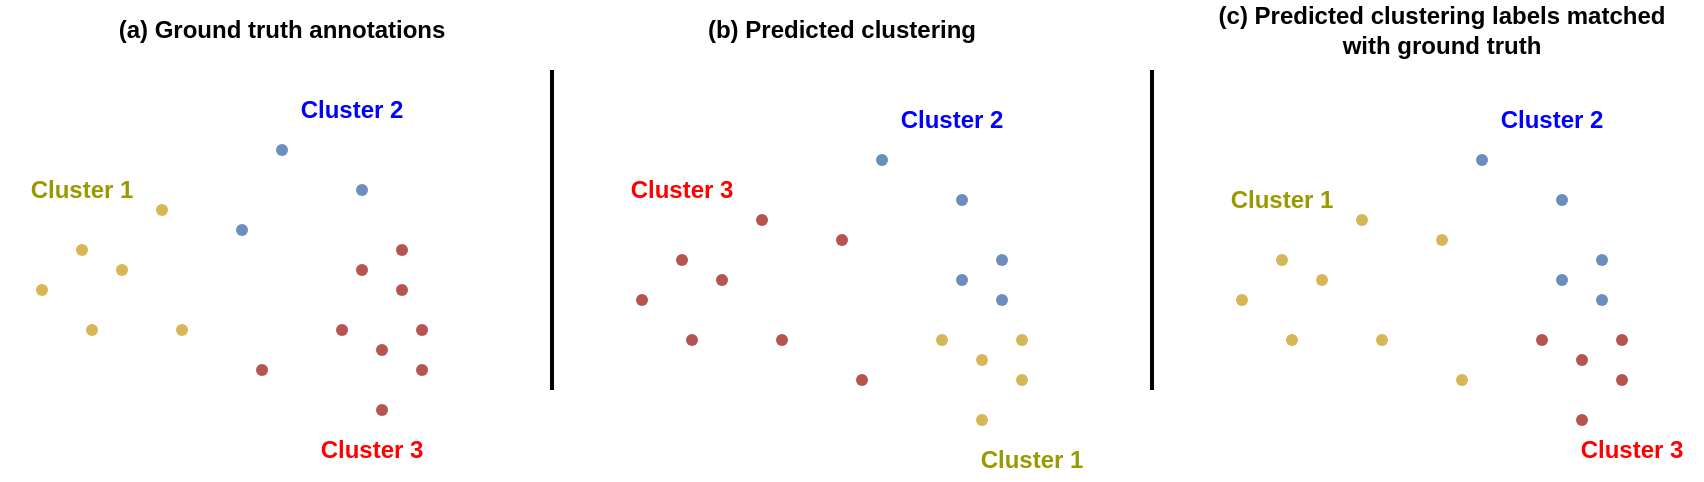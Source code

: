 <mxfile version="14.9.6" type="device"><diagram id="oo7R19J_sAeShell2L1U" name="Page-1"><mxGraphModel dx="1422" dy="820" grid="1" gridSize="10" guides="1" tooltips="1" connect="1" arrows="1" fold="1" page="1" pageScale="1" pageWidth="850" pageHeight="1100" math="0" shadow="0"><root><mxCell id="0"/><mxCell id="1" parent="0"/><mxCell id="maN4xuEDZcnSZMJTP3sS-1" value="" style="shape=waypoint;sketch=0;fillStyle=solid;size=6;pointerEvents=1;points=[];fillColor=#fff2cc;resizable=0;rotatable=0;perimeter=centerPerimeter;snapToPoint=1;strokeColor=#d6b656;" vertex="1" parent="1"><mxGeometry x="400" y="400" width="40" height="40" as="geometry"/></mxCell><mxCell id="maN4xuEDZcnSZMJTP3sS-2" value="" style="shape=waypoint;sketch=0;fillStyle=solid;size=6;pointerEvents=1;points=[];fillColor=#fff2cc;resizable=0;rotatable=0;perimeter=centerPerimeter;snapToPoint=1;strokeColor=#d6b656;" vertex="1" parent="1"><mxGeometry x="380" y="390" width="40" height="40" as="geometry"/></mxCell><mxCell id="maN4xuEDZcnSZMJTP3sS-3" value="" style="shape=waypoint;sketch=0;fillStyle=solid;size=6;pointerEvents=1;points=[];fillColor=#fff2cc;resizable=0;rotatable=0;perimeter=centerPerimeter;snapToPoint=1;strokeColor=#d6b656;" vertex="1" parent="1"><mxGeometry x="385" y="430" width="40" height="40" as="geometry"/></mxCell><mxCell id="maN4xuEDZcnSZMJTP3sS-4" value="" style="shape=waypoint;sketch=0;fillStyle=solid;size=6;pointerEvents=1;points=[];fillColor=#fff2cc;resizable=0;rotatable=0;perimeter=centerPerimeter;snapToPoint=1;strokeColor=#d6b656;" vertex="1" parent="1"><mxGeometry x="430" y="430" width="40" height="40" as="geometry"/></mxCell><mxCell id="maN4xuEDZcnSZMJTP3sS-5" value="" style="shape=waypoint;sketch=0;fillStyle=solid;size=6;pointerEvents=1;points=[];fillColor=#fff2cc;resizable=0;rotatable=0;perimeter=centerPerimeter;snapToPoint=1;strokeColor=#d6b656;" vertex="1" parent="1"><mxGeometry x="420" y="370" width="40" height="40" as="geometry"/></mxCell><mxCell id="maN4xuEDZcnSZMJTP3sS-6" value="" style="shape=waypoint;sketch=0;fillStyle=solid;size=6;pointerEvents=1;points=[];fillColor=#dae8fc;resizable=0;rotatable=0;perimeter=centerPerimeter;snapToPoint=1;strokeColor=#6c8ebf;" vertex="1" parent="1"><mxGeometry x="460" y="380" width="40" height="40" as="geometry"/></mxCell><mxCell id="maN4xuEDZcnSZMJTP3sS-7" value="" style="shape=waypoint;sketch=0;fillStyle=solid;size=6;pointerEvents=1;points=[];fillColor=#f8cecc;resizable=0;rotatable=0;perimeter=centerPerimeter;snapToPoint=1;strokeColor=#b85450;" vertex="1" parent="1"><mxGeometry x="470" y="450" width="40" height="40" as="geometry"/></mxCell><mxCell id="maN4xuEDZcnSZMJTP3sS-8" value="" style="shape=waypoint;sketch=0;fillStyle=solid;size=6;pointerEvents=1;points=[];fillColor=#fff2cc;resizable=0;rotatable=0;perimeter=centerPerimeter;snapToPoint=1;strokeColor=#d6b656;" vertex="1" parent="1"><mxGeometry x="360" y="410" width="40" height="40" as="geometry"/></mxCell><mxCell id="maN4xuEDZcnSZMJTP3sS-9" value="" style="shape=waypoint;sketch=0;fillStyle=solid;size=6;pointerEvents=1;points=[];fillColor=#dae8fc;resizable=0;rotatable=0;perimeter=centerPerimeter;snapToPoint=1;strokeColor=#6c8ebf;" vertex="1" parent="1"><mxGeometry x="480" y="340" width="40" height="40" as="geometry"/></mxCell><mxCell id="maN4xuEDZcnSZMJTP3sS-10" value="" style="shape=waypoint;sketch=0;fillStyle=solid;size=6;pointerEvents=1;points=[];fillColor=#f8cecc;resizable=0;rotatable=0;perimeter=centerPerimeter;snapToPoint=1;strokeColor=#b85450;" vertex="1" parent="1"><mxGeometry x="520" y="400" width="40" height="40" as="geometry"/></mxCell><mxCell id="maN4xuEDZcnSZMJTP3sS-11" value="" style="shape=waypoint;sketch=0;fillStyle=solid;size=6;pointerEvents=1;points=[];fillColor=#dae8fc;resizable=0;rotatable=0;perimeter=centerPerimeter;snapToPoint=1;strokeColor=#6c8ebf;" vertex="1" parent="1"><mxGeometry x="520" y="360" width="40" height="40" as="geometry"/></mxCell><mxCell id="maN4xuEDZcnSZMJTP3sS-12" value="" style="shape=waypoint;sketch=0;fillStyle=solid;size=6;pointerEvents=1;points=[];fillColor=#f8cecc;resizable=0;rotatable=0;perimeter=centerPerimeter;snapToPoint=1;strokeColor=#b85450;" vertex="1" parent="1"><mxGeometry x="540" y="390" width="40" height="40" as="geometry"/></mxCell><mxCell id="maN4xuEDZcnSZMJTP3sS-13" value="" style="shape=waypoint;sketch=0;fillStyle=solid;size=6;pointerEvents=1;points=[];fillColor=#f8cecc;resizable=0;rotatable=0;perimeter=centerPerimeter;snapToPoint=1;strokeColor=#b85450;" vertex="1" parent="1"><mxGeometry x="550" y="450" width="40" height="40" as="geometry"/></mxCell><mxCell id="maN4xuEDZcnSZMJTP3sS-14" value="" style="shape=waypoint;sketch=0;fillStyle=solid;size=6;pointerEvents=1;points=[];fillColor=#f8cecc;resizable=0;rotatable=0;perimeter=centerPerimeter;snapToPoint=1;strokeColor=#b85450;" vertex="1" parent="1"><mxGeometry x="540" y="410" width="40" height="40" as="geometry"/></mxCell><mxCell id="maN4xuEDZcnSZMJTP3sS-15" value="" style="shape=waypoint;sketch=0;fillStyle=solid;size=6;pointerEvents=1;points=[];fillColor=#f8cecc;resizable=0;rotatable=0;perimeter=centerPerimeter;snapToPoint=1;strokeColor=#b85450;" vertex="1" parent="1"><mxGeometry x="530" y="440" width="40" height="40" as="geometry"/></mxCell><mxCell id="maN4xuEDZcnSZMJTP3sS-16" value="" style="shape=waypoint;sketch=0;fillStyle=solid;size=6;pointerEvents=1;points=[];fillColor=#f8cecc;resizable=0;rotatable=0;perimeter=centerPerimeter;snapToPoint=1;strokeColor=#b85450;" vertex="1" parent="1"><mxGeometry x="550" y="430" width="40" height="40" as="geometry"/></mxCell><mxCell id="maN4xuEDZcnSZMJTP3sS-17" value="" style="shape=waypoint;sketch=0;fillStyle=solid;size=6;pointerEvents=1;points=[];fillColor=#f8cecc;resizable=0;rotatable=0;perimeter=centerPerimeter;snapToPoint=1;strokeColor=#b85450;" vertex="1" parent="1"><mxGeometry x="530" y="470" width="40" height="40" as="geometry"/></mxCell><mxCell id="maN4xuEDZcnSZMJTP3sS-18" value="" style="shape=waypoint;sketch=0;fillStyle=solid;size=6;pointerEvents=1;points=[];fillColor=#f8cecc;resizable=0;rotatable=0;perimeter=centerPerimeter;snapToPoint=1;strokeColor=#b85450;" vertex="1" parent="1"><mxGeometry x="510" y="430" width="40" height="40" as="geometry"/></mxCell><mxCell id="maN4xuEDZcnSZMJTP3sS-23" value="&lt;font color=&quot;#999900&quot;&gt;&lt;b&gt;Cluster 1&lt;/b&gt;&lt;/font&gt;" style="text;html=1;strokeColor=none;fillColor=none;align=center;verticalAlign=middle;whiteSpace=wrap;rounded=0;" vertex="1" parent="1"><mxGeometry x="365" y="370" width="70" height="20" as="geometry"/></mxCell><mxCell id="maN4xuEDZcnSZMJTP3sS-24" value="&lt;font color=&quot;#0000FF&quot;&gt;&lt;b&gt;Cluster 2&lt;br&gt;&lt;/b&gt;&lt;/font&gt;" style="text;html=1;strokeColor=none;fillColor=none;align=center;verticalAlign=middle;whiteSpace=wrap;rounded=0;" vertex="1" parent="1"><mxGeometry x="500" y="330" width="70" height="20" as="geometry"/></mxCell><mxCell id="maN4xuEDZcnSZMJTP3sS-25" value="&lt;font color=&quot;#FF0000&quot;&gt;&lt;b&gt;Cluster 3&lt;br&gt;&lt;/b&gt;&lt;/font&gt;" style="text;html=1;strokeColor=none;fillColor=none;align=center;verticalAlign=middle;whiteSpace=wrap;rounded=0;" vertex="1" parent="1"><mxGeometry x="510" y="500" width="70" height="20" as="geometry"/></mxCell><mxCell id="maN4xuEDZcnSZMJTP3sS-26" value="" style="shape=waypoint;sketch=0;fillStyle=solid;size=6;pointerEvents=1;points=[];fillColor=#f8cecc;resizable=0;rotatable=0;perimeter=centerPerimeter;snapToPoint=1;strokeColor=#b85450;" vertex="1" parent="1"><mxGeometry x="700" y="405" width="40" height="40" as="geometry"/></mxCell><mxCell id="maN4xuEDZcnSZMJTP3sS-27" value="" style="shape=waypoint;sketch=0;fillStyle=solid;size=6;pointerEvents=1;points=[];fillColor=#f8cecc;resizable=0;rotatable=0;perimeter=centerPerimeter;snapToPoint=1;strokeColor=#b85450;" vertex="1" parent="1"><mxGeometry x="680" y="395" width="40" height="40" as="geometry"/></mxCell><mxCell id="maN4xuEDZcnSZMJTP3sS-28" value="" style="shape=waypoint;sketch=0;fillStyle=solid;size=6;pointerEvents=1;points=[];fillColor=#f8cecc;resizable=0;rotatable=0;perimeter=centerPerimeter;snapToPoint=1;strokeColor=#b85450;" vertex="1" parent="1"><mxGeometry x="685" y="435" width="40" height="40" as="geometry"/></mxCell><mxCell id="maN4xuEDZcnSZMJTP3sS-29" value="" style="shape=waypoint;sketch=0;fillStyle=solid;size=6;pointerEvents=1;points=[];fillColor=#f8cecc;resizable=0;rotatable=0;perimeter=centerPerimeter;snapToPoint=1;strokeColor=#b85450;" vertex="1" parent="1"><mxGeometry x="730" y="435" width="40" height="40" as="geometry"/></mxCell><mxCell id="maN4xuEDZcnSZMJTP3sS-30" value="" style="shape=waypoint;sketch=0;fillStyle=solid;size=6;pointerEvents=1;points=[];fillColor=#f8cecc;resizable=0;rotatable=0;perimeter=centerPerimeter;snapToPoint=1;strokeColor=#b85450;" vertex="1" parent="1"><mxGeometry x="720" y="375" width="40" height="40" as="geometry"/></mxCell><mxCell id="maN4xuEDZcnSZMJTP3sS-31" value="" style="shape=waypoint;sketch=0;fillStyle=solid;size=6;pointerEvents=1;points=[];fillColor=#f8cecc;resizable=0;rotatable=0;perimeter=centerPerimeter;snapToPoint=1;strokeColor=#b85450;" vertex="1" parent="1"><mxGeometry x="760" y="385" width="40" height="40" as="geometry"/></mxCell><mxCell id="maN4xuEDZcnSZMJTP3sS-32" value="" style="shape=waypoint;sketch=0;fillStyle=solid;size=6;pointerEvents=1;points=[];fillColor=#f8cecc;resizable=0;rotatable=0;perimeter=centerPerimeter;snapToPoint=1;strokeColor=#b85450;" vertex="1" parent="1"><mxGeometry x="770" y="455" width="40" height="40" as="geometry"/></mxCell><mxCell id="maN4xuEDZcnSZMJTP3sS-33" value="" style="shape=waypoint;sketch=0;fillStyle=solid;size=6;pointerEvents=1;points=[];fillColor=#f8cecc;resizable=0;rotatable=0;perimeter=centerPerimeter;snapToPoint=1;strokeColor=#b85450;" vertex="1" parent="1"><mxGeometry x="660" y="415" width="40" height="40" as="geometry"/></mxCell><mxCell id="maN4xuEDZcnSZMJTP3sS-34" value="" style="shape=waypoint;sketch=0;fillStyle=solid;size=6;pointerEvents=1;points=[];fillColor=#dae8fc;resizable=0;rotatable=0;perimeter=centerPerimeter;snapToPoint=1;strokeColor=#6c8ebf;" vertex="1" parent="1"><mxGeometry x="780" y="345" width="40" height="40" as="geometry"/></mxCell><mxCell id="maN4xuEDZcnSZMJTP3sS-35" value="" style="shape=waypoint;sketch=0;fillStyle=solid;size=6;pointerEvents=1;points=[];fillColor=#dae8fc;resizable=0;rotatable=0;perimeter=centerPerimeter;snapToPoint=1;strokeColor=#6c8ebf;" vertex="1" parent="1"><mxGeometry x="820" y="405" width="40" height="40" as="geometry"/></mxCell><mxCell id="maN4xuEDZcnSZMJTP3sS-36" value="" style="shape=waypoint;sketch=0;fillStyle=solid;size=6;pointerEvents=1;points=[];fillColor=#dae8fc;resizable=0;rotatable=0;perimeter=centerPerimeter;snapToPoint=1;strokeColor=#6c8ebf;" vertex="1" parent="1"><mxGeometry x="820" y="365" width="40" height="40" as="geometry"/></mxCell><mxCell id="maN4xuEDZcnSZMJTP3sS-37" value="" style="shape=waypoint;sketch=0;fillStyle=solid;size=6;pointerEvents=1;points=[];fillColor=#dae8fc;resizable=0;rotatable=0;perimeter=centerPerimeter;snapToPoint=1;strokeColor=#6c8ebf;" vertex="1" parent="1"><mxGeometry x="840" y="395" width="40" height="40" as="geometry"/></mxCell><mxCell id="maN4xuEDZcnSZMJTP3sS-38" value="" style="shape=waypoint;sketch=0;fillStyle=solid;size=6;pointerEvents=1;points=[];fillColor=#fff2cc;resizable=0;rotatable=0;perimeter=centerPerimeter;snapToPoint=1;strokeColor=#d6b656;" vertex="1" parent="1"><mxGeometry x="850" y="455" width="40" height="40" as="geometry"/></mxCell><mxCell id="maN4xuEDZcnSZMJTP3sS-39" value="" style="shape=waypoint;sketch=0;fillStyle=solid;size=6;pointerEvents=1;points=[];fillColor=#dae8fc;resizable=0;rotatable=0;perimeter=centerPerimeter;snapToPoint=1;strokeColor=#6c8ebf;" vertex="1" parent="1"><mxGeometry x="840" y="415" width="40" height="40" as="geometry"/></mxCell><mxCell id="maN4xuEDZcnSZMJTP3sS-40" value="" style="shape=waypoint;sketch=0;fillStyle=solid;size=6;pointerEvents=1;points=[];fillColor=#fff2cc;resizable=0;rotatable=0;perimeter=centerPerimeter;snapToPoint=1;strokeColor=#d6b656;" vertex="1" parent="1"><mxGeometry x="830" y="445" width="40" height="40" as="geometry"/></mxCell><mxCell id="maN4xuEDZcnSZMJTP3sS-41" value="" style="shape=waypoint;sketch=0;fillStyle=solid;size=6;pointerEvents=1;points=[];fillColor=#fff2cc;resizable=0;rotatable=0;perimeter=centerPerimeter;snapToPoint=1;strokeColor=#d6b656;" vertex="1" parent="1"><mxGeometry x="850" y="435" width="40" height="40" as="geometry"/></mxCell><mxCell id="maN4xuEDZcnSZMJTP3sS-42" value="" style="shape=waypoint;sketch=0;fillStyle=solid;size=6;pointerEvents=1;points=[];fillColor=#fff2cc;resizable=0;rotatable=0;perimeter=centerPerimeter;snapToPoint=1;strokeColor=#d6b656;" vertex="1" parent="1"><mxGeometry x="830" y="475" width="40" height="40" as="geometry"/></mxCell><mxCell id="maN4xuEDZcnSZMJTP3sS-43" value="" style="shape=waypoint;sketch=0;fillStyle=solid;size=6;pointerEvents=1;points=[];fillColor=#fff2cc;resizable=0;rotatable=0;perimeter=centerPerimeter;snapToPoint=1;strokeColor=#d6b656;" vertex="1" parent="1"><mxGeometry x="810" y="435" width="40" height="40" as="geometry"/></mxCell><mxCell id="maN4xuEDZcnSZMJTP3sS-44" value="&lt;font color=&quot;#999900&quot;&gt;&lt;b&gt;Cluster 1&lt;/b&gt;&lt;/font&gt;" style="text;html=1;strokeColor=none;fillColor=none;align=center;verticalAlign=middle;whiteSpace=wrap;rounded=0;" vertex="1" parent="1"><mxGeometry x="840" y="505" width="70" height="20" as="geometry"/></mxCell><mxCell id="maN4xuEDZcnSZMJTP3sS-45" value="&lt;font color=&quot;#0000FF&quot;&gt;&lt;b&gt;Cluster 2&lt;br&gt;&lt;/b&gt;&lt;/font&gt;" style="text;html=1;strokeColor=none;fillColor=none;align=center;verticalAlign=middle;whiteSpace=wrap;rounded=0;" vertex="1" parent="1"><mxGeometry x="800" y="335" width="70" height="20" as="geometry"/></mxCell><mxCell id="maN4xuEDZcnSZMJTP3sS-47" value="" style="shape=waypoint;sketch=0;fillStyle=solid;size=6;pointerEvents=1;points=[];fillColor=#fff2cc;resizable=0;rotatable=0;perimeter=centerPerimeter;snapToPoint=1;strokeColor=#d6b656;" vertex="1" parent="1"><mxGeometry x="1000" y="405" width="40" height="40" as="geometry"/></mxCell><mxCell id="maN4xuEDZcnSZMJTP3sS-48" value="" style="shape=waypoint;sketch=0;fillStyle=solid;size=6;pointerEvents=1;points=[];fillColor=#fff2cc;resizable=0;rotatable=0;perimeter=centerPerimeter;snapToPoint=1;strokeColor=#d6b656;" vertex="1" parent="1"><mxGeometry x="980" y="395" width="40" height="40" as="geometry"/></mxCell><mxCell id="maN4xuEDZcnSZMJTP3sS-49" value="" style="shape=waypoint;sketch=0;fillStyle=solid;size=6;pointerEvents=1;points=[];fillColor=#fff2cc;resizable=0;rotatable=0;perimeter=centerPerimeter;snapToPoint=1;strokeColor=#d6b656;" vertex="1" parent="1"><mxGeometry x="985" y="435" width="40" height="40" as="geometry"/></mxCell><mxCell id="maN4xuEDZcnSZMJTP3sS-50" value="" style="shape=waypoint;sketch=0;fillStyle=solid;size=6;pointerEvents=1;points=[];fillColor=#fff2cc;resizable=0;rotatable=0;perimeter=centerPerimeter;snapToPoint=1;strokeColor=#d6b656;" vertex="1" parent="1"><mxGeometry x="1030" y="435" width="40" height="40" as="geometry"/></mxCell><mxCell id="maN4xuEDZcnSZMJTP3sS-51" value="" style="shape=waypoint;sketch=0;fillStyle=solid;size=6;pointerEvents=1;points=[];fillColor=#fff2cc;resizable=0;rotatable=0;perimeter=centerPerimeter;snapToPoint=1;strokeColor=#d6b656;" vertex="1" parent="1"><mxGeometry x="1020" y="375" width="40" height="40" as="geometry"/></mxCell><mxCell id="maN4xuEDZcnSZMJTP3sS-52" value="" style="shape=waypoint;sketch=0;fillStyle=solid;size=6;pointerEvents=1;points=[];fillColor=#fff2cc;resizable=0;rotatable=0;perimeter=centerPerimeter;snapToPoint=1;strokeColor=#d6b656;" vertex="1" parent="1"><mxGeometry x="1060" y="385" width="40" height="40" as="geometry"/></mxCell><mxCell id="maN4xuEDZcnSZMJTP3sS-53" value="" style="shape=waypoint;sketch=0;fillStyle=solid;size=6;pointerEvents=1;points=[];fillColor=#fff2cc;resizable=0;rotatable=0;perimeter=centerPerimeter;snapToPoint=1;strokeColor=#d6b656;" vertex="1" parent="1"><mxGeometry x="1070" y="455" width="40" height="40" as="geometry"/></mxCell><mxCell id="maN4xuEDZcnSZMJTP3sS-54" value="" style="shape=waypoint;sketch=0;fillStyle=solid;size=6;pointerEvents=1;points=[];fillColor=#fff2cc;resizable=0;rotatable=0;perimeter=centerPerimeter;snapToPoint=1;strokeColor=#d6b656;" vertex="1" parent="1"><mxGeometry x="960" y="415" width="40" height="40" as="geometry"/></mxCell><mxCell id="maN4xuEDZcnSZMJTP3sS-55" value="" style="shape=waypoint;sketch=0;fillStyle=solid;size=6;pointerEvents=1;points=[];fillColor=#dae8fc;resizable=0;rotatable=0;perimeter=centerPerimeter;snapToPoint=1;strokeColor=#6c8ebf;" vertex="1" parent="1"><mxGeometry x="1080" y="345" width="40" height="40" as="geometry"/></mxCell><mxCell id="maN4xuEDZcnSZMJTP3sS-56" value="" style="shape=waypoint;sketch=0;fillStyle=solid;size=6;pointerEvents=1;points=[];fillColor=#dae8fc;resizable=0;rotatable=0;perimeter=centerPerimeter;snapToPoint=1;strokeColor=#6c8ebf;" vertex="1" parent="1"><mxGeometry x="1120" y="405" width="40" height="40" as="geometry"/></mxCell><mxCell id="maN4xuEDZcnSZMJTP3sS-57" value="" style="shape=waypoint;sketch=0;fillStyle=solid;size=6;pointerEvents=1;points=[];fillColor=#dae8fc;resizable=0;rotatable=0;perimeter=centerPerimeter;snapToPoint=1;strokeColor=#6c8ebf;" vertex="1" parent="1"><mxGeometry x="1120" y="365" width="40" height="40" as="geometry"/></mxCell><mxCell id="maN4xuEDZcnSZMJTP3sS-58" value="" style="shape=waypoint;sketch=0;fillStyle=solid;size=6;pointerEvents=1;points=[];fillColor=#dae8fc;resizable=0;rotatable=0;perimeter=centerPerimeter;snapToPoint=1;strokeColor=#6c8ebf;" vertex="1" parent="1"><mxGeometry x="1140" y="395" width="40" height="40" as="geometry"/></mxCell><mxCell id="maN4xuEDZcnSZMJTP3sS-59" value="" style="shape=waypoint;sketch=0;fillStyle=solid;size=6;pointerEvents=1;points=[];fillColor=#f8cecc;resizable=0;rotatable=0;perimeter=centerPerimeter;snapToPoint=1;strokeColor=#b85450;" vertex="1" parent="1"><mxGeometry x="1150" y="455" width="40" height="40" as="geometry"/></mxCell><mxCell id="maN4xuEDZcnSZMJTP3sS-60" value="" style="shape=waypoint;sketch=0;fillStyle=solid;size=6;pointerEvents=1;points=[];fillColor=#dae8fc;resizable=0;rotatable=0;perimeter=centerPerimeter;snapToPoint=1;strokeColor=#6c8ebf;" vertex="1" parent="1"><mxGeometry x="1140" y="415" width="40" height="40" as="geometry"/></mxCell><mxCell id="maN4xuEDZcnSZMJTP3sS-61" value="" style="shape=waypoint;sketch=0;fillStyle=solid;size=6;pointerEvents=1;points=[];fillColor=#f8cecc;resizable=0;rotatable=0;perimeter=centerPerimeter;snapToPoint=1;strokeColor=#b85450;" vertex="1" parent="1"><mxGeometry x="1130" y="445" width="40" height="40" as="geometry"/></mxCell><mxCell id="maN4xuEDZcnSZMJTP3sS-62" value="" style="shape=waypoint;sketch=0;fillStyle=solid;size=6;pointerEvents=1;points=[];fillColor=#f8cecc;resizable=0;rotatable=0;perimeter=centerPerimeter;snapToPoint=1;strokeColor=#b85450;" vertex="1" parent="1"><mxGeometry x="1150" y="435" width="40" height="40" as="geometry"/></mxCell><mxCell id="maN4xuEDZcnSZMJTP3sS-63" value="" style="shape=waypoint;sketch=0;fillStyle=solid;size=6;pointerEvents=1;points=[];fillColor=#f8cecc;resizable=0;rotatable=0;perimeter=centerPerimeter;snapToPoint=1;strokeColor=#b85450;" vertex="1" parent="1"><mxGeometry x="1130" y="475" width="40" height="40" as="geometry"/></mxCell><mxCell id="maN4xuEDZcnSZMJTP3sS-64" value="" style="shape=waypoint;sketch=0;fillStyle=solid;size=6;pointerEvents=1;points=[];fillColor=#f8cecc;resizable=0;rotatable=0;perimeter=centerPerimeter;snapToPoint=1;strokeColor=#b85450;" vertex="1" parent="1"><mxGeometry x="1110" y="435" width="40" height="40" as="geometry"/></mxCell><mxCell id="maN4xuEDZcnSZMJTP3sS-65" value="&lt;font color=&quot;#999900&quot;&gt;&lt;b&gt;Cluster 1&lt;/b&gt;&lt;/font&gt;" style="text;html=1;strokeColor=none;fillColor=none;align=center;verticalAlign=middle;whiteSpace=wrap;rounded=0;" vertex="1" parent="1"><mxGeometry x="965" y="375" width="70" height="20" as="geometry"/></mxCell><mxCell id="maN4xuEDZcnSZMJTP3sS-66" value="&lt;font color=&quot;#0000FF&quot;&gt;&lt;b&gt;Cluster 2&lt;br&gt;&lt;/b&gt;&lt;/font&gt;" style="text;html=1;strokeColor=none;fillColor=none;align=center;verticalAlign=middle;whiteSpace=wrap;rounded=0;" vertex="1" parent="1"><mxGeometry x="1100" y="335" width="70" height="20" as="geometry"/></mxCell><mxCell id="maN4xuEDZcnSZMJTP3sS-67" value="&lt;font color=&quot;#FF0000&quot;&gt;&lt;b&gt;Cluster 3&lt;br&gt;&lt;/b&gt;&lt;/font&gt;" style="text;html=1;strokeColor=none;fillColor=none;align=center;verticalAlign=middle;whiteSpace=wrap;rounded=0;" vertex="1" parent="1"><mxGeometry x="1140" y="500" width="70" height="20" as="geometry"/></mxCell><mxCell id="maN4xuEDZcnSZMJTP3sS-70" value="&lt;font color=&quot;#FF0000&quot;&gt;&lt;b&gt;Cluster 3&lt;br&gt;&lt;/b&gt;&lt;/font&gt;" style="text;html=1;strokeColor=none;fillColor=none;align=center;verticalAlign=middle;whiteSpace=wrap;rounded=0;" vertex="1" parent="1"><mxGeometry x="665" y="370" width="70" height="20" as="geometry"/></mxCell><mxCell id="maN4xuEDZcnSZMJTP3sS-71" value="&lt;b&gt;(a) Ground truth annotations&lt;/b&gt;" style="text;html=1;strokeColor=none;fillColor=none;align=center;verticalAlign=middle;whiteSpace=wrap;rounded=0;" vertex="1" parent="1"><mxGeometry x="400" y="290" width="200" height="20" as="geometry"/></mxCell><mxCell id="maN4xuEDZcnSZMJTP3sS-74" value="&lt;b&gt;(b) Predicted clustering&lt;br&gt;&lt;/b&gt;" style="text;html=1;strokeColor=none;fillColor=none;align=center;verticalAlign=middle;whiteSpace=wrap;rounded=0;" vertex="1" parent="1"><mxGeometry x="685" y="290" width="190" height="20" as="geometry"/></mxCell><mxCell id="maN4xuEDZcnSZMJTP3sS-75" value="&lt;b&gt;(c) Predicted clustering labels matched with ground truth&lt;/b&gt;" style="text;html=1;strokeColor=none;fillColor=none;align=center;verticalAlign=middle;whiteSpace=wrap;rounded=0;" vertex="1" parent="1"><mxGeometry x="960" y="290" width="240" height="20" as="geometry"/></mxCell><mxCell id="maN4xuEDZcnSZMJTP3sS-76" value="" style="line;strokeWidth=2;direction=south;html=1;" vertex="1" parent="1"><mxGeometry x="630" y="320" width="10" height="160" as="geometry"/></mxCell><mxCell id="maN4xuEDZcnSZMJTP3sS-77" value="" style="line;strokeWidth=2;direction=south;html=1;" vertex="1" parent="1"><mxGeometry x="930" y="320" width="10" height="160" as="geometry"/></mxCell></root></mxGraphModel></diagram></mxfile>
